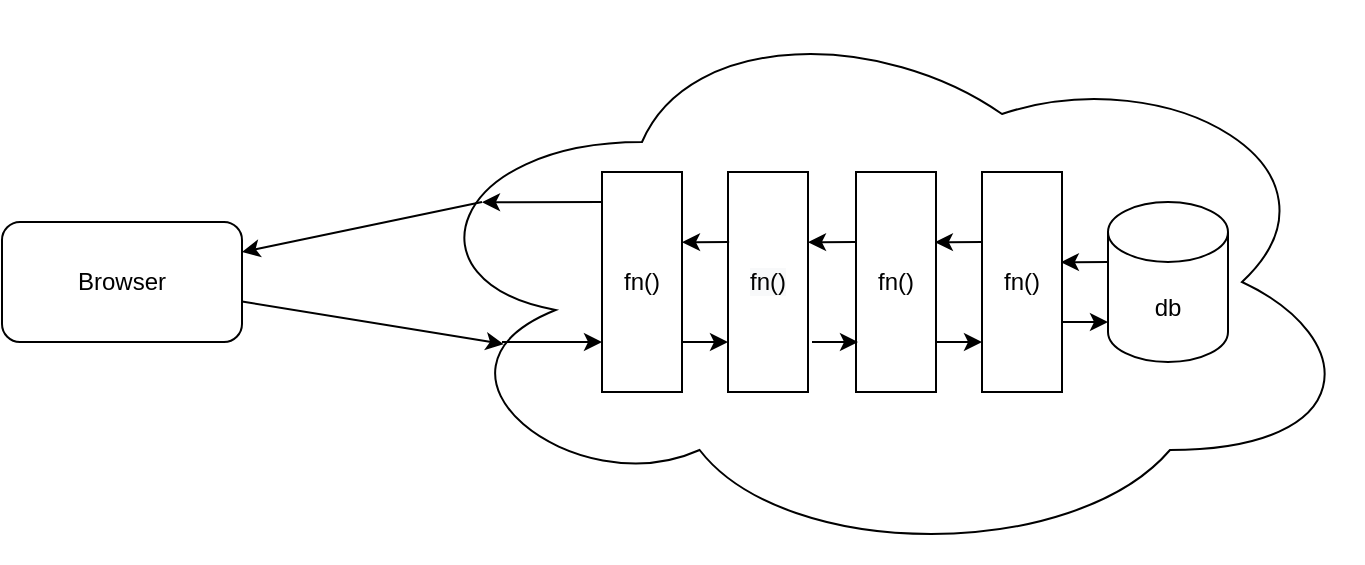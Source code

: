 <mxfile version="13.9.9" type="device"><diagram id="7LFP-eSS9ODAZ097HCJH" name="Page-1"><mxGraphModel dx="952" dy="641" grid="1" gridSize="10" guides="1" tooltips="1" connect="1" arrows="1" fold="1" page="1" pageScale="1" pageWidth="850" pageHeight="1100" math="0" shadow="0"><root><mxCell id="0"/><mxCell id="1" style="locked=1;" parent="0"/><mxCell id="KZS4CUlWBkwnj5lWzG75-1" value="" style="ellipse;shape=cloud;whiteSpace=wrap;html=1;" vertex="1" parent="1"><mxGeometry x="220" y="430" width="480" height="280" as="geometry"/></mxCell><mxCell id="KZS4CUlWBkwnj5lWzG75-3" style="rounded=0;orthogonalLoop=1;jettySize=auto;html=1;entryX=0.106;entryY=0.611;entryDx=0;entryDy=0;entryPerimeter=0;" edge="1" parent="1" source="KZS4CUlWBkwnj5lWzG75-2" target="KZS4CUlWBkwnj5lWzG75-1"><mxGeometry relative="1" as="geometry"/></mxCell><mxCell id="KZS4CUlWBkwnj5lWzG75-2" value="Browser" style="rounded=1;whiteSpace=wrap;html=1;" vertex="1" parent="1"><mxGeometry x="20" y="540" width="120" height="60" as="geometry"/></mxCell><mxCell id="KZS4CUlWBkwnj5lWzG75-4" value="" style="endArrow=classic;html=1;entryX=1;entryY=0.25;entryDx=0;entryDy=0;" edge="1" parent="1" target="KZS4CUlWBkwnj5lWzG75-2"><mxGeometry width="50" height="50" relative="1" as="geometry"><mxPoint x="260" y="530" as="sourcePoint"/><mxPoint x="450" y="450" as="targetPoint"/></mxGeometry></mxCell><mxCell id="KZS4CUlWBkwnj5lWzG75-5" value="fn()" style="rounded=0;whiteSpace=wrap;html=1;" vertex="1" parent="1"><mxGeometry x="320" y="515" width="40" height="110" as="geometry"/></mxCell><mxCell id="KZS4CUlWBkwnj5lWzG75-6" value="&lt;meta charset=&quot;utf-8&quot;&gt;&lt;span style=&quot;color: rgb(0, 0, 0); font-family: helvetica; font-size: 12px; font-style: normal; font-weight: 400; letter-spacing: normal; text-align: center; text-indent: 0px; text-transform: none; word-spacing: 0px; background-color: rgb(248, 249, 250); display: inline; float: none;&quot;&gt;fn()&lt;/span&gt;" style="rounded=0;whiteSpace=wrap;html=1;" vertex="1" parent="1"><mxGeometry x="383" y="515" width="40" height="110" as="geometry"/></mxCell><mxCell id="KZS4CUlWBkwnj5lWzG75-7" value="&lt;span&gt;fn()&lt;/span&gt;" style="rounded=0;whiteSpace=wrap;html=1;" vertex="1" parent="1"><mxGeometry x="510" y="515" width="40" height="110" as="geometry"/></mxCell><mxCell id="KZS4CUlWBkwnj5lWzG75-8" value="&lt;span&gt;fn()&lt;/span&gt;" style="rounded=0;whiteSpace=wrap;html=1;" vertex="1" parent="1"><mxGeometry x="447" y="515" width="40" height="110" as="geometry"/></mxCell><mxCell id="KZS4CUlWBkwnj5lWzG75-10" value="" style="endArrow=classic;html=1;exitX=1;exitY=0.75;exitDx=0;exitDy=0;entryX=0;entryY=0.75;entryDx=0;entryDy=0;" edge="1" parent="1"><mxGeometry width="50" height="50" relative="1" as="geometry"><mxPoint x="425.0" y="600" as="sourcePoint"/><mxPoint x="448.0" y="600" as="targetPoint"/></mxGeometry></mxCell><mxCell id="KZS4CUlWBkwnj5lWzG75-11" value="" style="endArrow=classic;html=1;exitX=1;exitY=0.75;exitDx=0;exitDy=0;entryX=0;entryY=0.75;entryDx=0;entryDy=0;" edge="1" parent="1"><mxGeometry width="50" height="50" relative="1" as="geometry"><mxPoint x="360" y="600" as="sourcePoint"/><mxPoint x="383" y="600" as="targetPoint"/></mxGeometry></mxCell><mxCell id="KZS4CUlWBkwnj5lWzG75-12" value="" style="endArrow=classic;html=1;exitX=1;exitY=0.75;exitDx=0;exitDy=0;entryX=0;entryY=0.75;entryDx=0;entryDy=0;" edge="1" parent="1"><mxGeometry width="50" height="50" relative="1" as="geometry"><mxPoint x="487" y="600" as="sourcePoint"/><mxPoint x="510" y="600" as="targetPoint"/></mxGeometry></mxCell><mxCell id="KZS4CUlWBkwnj5lWzG75-15" value="" style="endArrow=classic;html=1;exitX=1;exitY=0.75;exitDx=0;exitDy=0;entryX=0.986;entryY=0.319;entryDx=0;entryDy=0;entryPerimeter=0;" edge="1" parent="1" target="KZS4CUlWBkwnj5lWzG75-8"><mxGeometry width="50" height="50" relative="1" as="geometry"><mxPoint x="510" y="550" as="sourcePoint"/><mxPoint x="490" y="550" as="targetPoint"/></mxGeometry></mxCell><mxCell id="KZS4CUlWBkwnj5lWzG75-16" value="" style="endArrow=classic;html=1;exitX=1;exitY=0.75;exitDx=0;exitDy=0;entryX=0.986;entryY=0.319;entryDx=0;entryDy=0;entryPerimeter=0;" edge="1" parent="1"><mxGeometry width="50" height="50" relative="1" as="geometry"><mxPoint x="446.56" y="550" as="sourcePoint"/><mxPoint x="423.0" y="550.09" as="targetPoint"/></mxGeometry></mxCell><mxCell id="KZS4CUlWBkwnj5lWzG75-17" value="" style="endArrow=classic;html=1;exitX=1;exitY=0.75;exitDx=0;exitDy=0;entryX=0.986;entryY=0.319;entryDx=0;entryDy=0;entryPerimeter=0;" edge="1" parent="1"><mxGeometry width="50" height="50" relative="1" as="geometry"><mxPoint x="383.56" y="550" as="sourcePoint"/><mxPoint x="360.0" y="550.09" as="targetPoint"/></mxGeometry></mxCell><mxCell id="KZS4CUlWBkwnj5lWzG75-18" value="" style="endArrow=classic;html=1;entryX=0.986;entryY=0.319;entryDx=0;entryDy=0;entryPerimeter=0;" edge="1" parent="1"><mxGeometry width="50" height="50" relative="1" as="geometry"><mxPoint x="320" y="530" as="sourcePoint"/><mxPoint x="260.0" y="530.09" as="targetPoint"/></mxGeometry></mxCell><mxCell id="KZS4CUlWBkwnj5lWzG75-19" value="" style="endArrow=classic;html=1;" edge="1" parent="1"><mxGeometry width="50" height="50" relative="1" as="geometry"><mxPoint x="270" y="600" as="sourcePoint"/><mxPoint x="320" y="600" as="targetPoint"/></mxGeometry></mxCell><mxCell id="KZS4CUlWBkwnj5lWzG75-23" value="db" style="shape=cylinder3;whiteSpace=wrap;html=1;boundedLbl=1;backgroundOutline=1;size=15;" vertex="1" parent="1"><mxGeometry x="573" y="530" width="60" height="80" as="geometry"/></mxCell><mxCell id="KZS4CUlWBkwnj5lWzG75-24" value="" style="endArrow=classic;html=1;exitX=1;exitY=0.75;exitDx=0;exitDy=0;entryX=0;entryY=0.75;entryDx=0;entryDy=0;" edge="1" parent="1"><mxGeometry width="50" height="50" relative="1" as="geometry"><mxPoint x="550" y="590" as="sourcePoint"/><mxPoint x="573" y="590" as="targetPoint"/></mxGeometry></mxCell><mxCell id="KZS4CUlWBkwnj5lWzG75-25" value="" style="endArrow=classic;html=1;exitX=1;exitY=0.75;exitDx=0;exitDy=0;entryX=0.986;entryY=0.319;entryDx=0;entryDy=0;entryPerimeter=0;" edge="1" parent="1"><mxGeometry width="50" height="50" relative="1" as="geometry"><mxPoint x="573" y="560" as="sourcePoint"/><mxPoint x="549.44" y="560.09" as="targetPoint"/></mxGeometry></mxCell><mxCell id="KZS4CUlWBkwnj5lWzG75-84" value="req.params" parent="0" visible="0"/><mxCell id="KZS4CUlWBkwnj5lWzG75-85" value="express adds .params to the req object" style="whiteSpace=wrap;html=1;aspect=fixed;rounded=1;" vertex="1" parent="KZS4CUlWBkwnj5lWzG75-84"><mxGeometry x="180" y="747" width="150" height="150" as="geometry"/></mxCell><mxCell id="KZS4CUlWBkwnj5lWzG75-86" value="" style="shape=flexArrow;endArrow=classic;startArrow=classic;html=1;" edge="1" parent="KZS4CUlWBkwnj5lWzG75-84"><mxGeometry width="50" height="50" relative="1" as="geometry"><mxPoint x="330" y="630" as="sourcePoint"/><mxPoint x="260" y="740" as="targetPoint"/></mxGeometry></mxCell><mxCell id="KZS4CUlWBkwnj5lWzG75-26" value="static" visible="0" parent="0"/><mxCell id="KZS4CUlWBkwnj5lWzG75-27" value="" style="ellipse;shape=cloud;whiteSpace=wrap;html=1;" vertex="1" parent="KZS4CUlWBkwnj5lWzG75-26"><mxGeometry x="220" y="430" width="480" height="280" as="geometry"/></mxCell><mxCell id="KZS4CUlWBkwnj5lWzG75-28" style="rounded=0;orthogonalLoop=1;jettySize=auto;html=1;entryX=0.106;entryY=0.611;entryDx=0;entryDy=0;entryPerimeter=0;" edge="1" parent="KZS4CUlWBkwnj5lWzG75-26" source="KZS4CUlWBkwnj5lWzG75-29" target="KZS4CUlWBkwnj5lWzG75-27"><mxGeometry relative="1" as="geometry"/></mxCell><mxCell id="KZS4CUlWBkwnj5lWzG75-29" value="Browser" style="rounded=1;whiteSpace=wrap;html=1;" vertex="1" parent="KZS4CUlWBkwnj5lWzG75-26"><mxGeometry x="20" y="540" width="120" height="60" as="geometry"/></mxCell><mxCell id="KZS4CUlWBkwnj5lWzG75-30" value="" style="endArrow=classic;html=1;entryX=1;entryY=0.25;entryDx=0;entryDy=0;" edge="1" parent="KZS4CUlWBkwnj5lWzG75-26" target="KZS4CUlWBkwnj5lWzG75-29"><mxGeometry width="50" height="50" relative="1" as="geometry"><mxPoint x="260" y="530" as="sourcePoint"/><mxPoint x="450" y="450" as="targetPoint"/></mxGeometry></mxCell><mxCell id="KZS4CUlWBkwnj5lWzG75-31" value="fn()" style="rounded=0;whiteSpace=wrap;html=1;" vertex="1" parent="KZS4CUlWBkwnj5lWzG75-26"><mxGeometry x="320" y="515" width="40" height="110" as="geometry"/></mxCell><mxCell id="KZS4CUlWBkwnj5lWzG75-32" value="&lt;meta charset=&quot;utf-8&quot;&gt;&lt;span style=&quot;color: rgb(0, 0, 0); font-family: helvetica; font-size: 12px; font-style: normal; font-weight: 400; letter-spacing: normal; text-align: center; text-indent: 0px; text-transform: none; word-spacing: 0px; background-color: rgb(248, 249, 250); display: inline; float: none;&quot;&gt;fn()&lt;/span&gt;" style="rounded=0;whiteSpace=wrap;html=1;" vertex="1" parent="KZS4CUlWBkwnj5lWzG75-26"><mxGeometry x="383" y="515" width="40" height="110" as="geometry"/></mxCell><mxCell id="KZS4CUlWBkwnj5lWzG75-33" value="&lt;span&gt;fn()&lt;/span&gt;" style="rounded=0;whiteSpace=wrap;html=1;" vertex="1" parent="KZS4CUlWBkwnj5lWzG75-26"><mxGeometry x="510" y="515" width="40" height="110" as="geometry"/></mxCell><mxCell id="KZS4CUlWBkwnj5lWzG75-34" value="&lt;span&gt;fn()&lt;/span&gt;" style="rounded=0;whiteSpace=wrap;html=1;" vertex="1" parent="KZS4CUlWBkwnj5lWzG75-26"><mxGeometry x="447" y="515" width="40" height="110" as="geometry"/></mxCell><mxCell id="KZS4CUlWBkwnj5lWzG75-35" value="" style="endArrow=classic;html=1;exitX=1;exitY=0.75;exitDx=0;exitDy=0;entryX=0;entryY=0.75;entryDx=0;entryDy=0;" edge="1" parent="KZS4CUlWBkwnj5lWzG75-26"><mxGeometry width="50" height="50" relative="1" as="geometry"><mxPoint x="425.0" y="600" as="sourcePoint"/><mxPoint x="448.0" y="600" as="targetPoint"/></mxGeometry></mxCell><mxCell id="KZS4CUlWBkwnj5lWzG75-36" value="" style="endArrow=classic;html=1;exitX=1;exitY=0.75;exitDx=0;exitDy=0;entryX=0;entryY=0.75;entryDx=0;entryDy=0;" edge="1" parent="KZS4CUlWBkwnj5lWzG75-26"><mxGeometry width="50" height="50" relative="1" as="geometry"><mxPoint x="360" y="600" as="sourcePoint"/><mxPoint x="383" y="600" as="targetPoint"/></mxGeometry></mxCell><mxCell id="KZS4CUlWBkwnj5lWzG75-37" value="" style="endArrow=classic;html=1;exitX=1;exitY=0.75;exitDx=0;exitDy=0;entryX=0;entryY=0.75;entryDx=0;entryDy=0;" edge="1" parent="KZS4CUlWBkwnj5lWzG75-26"><mxGeometry width="50" height="50" relative="1" as="geometry"><mxPoint x="487" y="600" as="sourcePoint"/><mxPoint x="510" y="600" as="targetPoint"/></mxGeometry></mxCell><mxCell id="KZS4CUlWBkwnj5lWzG75-38" value="" style="endArrow=classic;html=1;exitX=1;exitY=0.75;exitDx=0;exitDy=0;entryX=0.986;entryY=0.319;entryDx=0;entryDy=0;entryPerimeter=0;" edge="1" parent="KZS4CUlWBkwnj5lWzG75-26" target="KZS4CUlWBkwnj5lWzG75-34"><mxGeometry width="50" height="50" relative="1" as="geometry"><mxPoint x="510" y="550" as="sourcePoint"/><mxPoint x="490" y="550" as="targetPoint"/></mxGeometry></mxCell><mxCell id="KZS4CUlWBkwnj5lWzG75-39" value="" style="endArrow=classic;html=1;exitX=1;exitY=0.75;exitDx=0;exitDy=0;entryX=0.986;entryY=0.319;entryDx=0;entryDy=0;entryPerimeter=0;" edge="1" parent="KZS4CUlWBkwnj5lWzG75-26"><mxGeometry width="50" height="50" relative="1" as="geometry"><mxPoint x="446.56" y="550" as="sourcePoint"/><mxPoint x="423.0" y="550.09" as="targetPoint"/></mxGeometry></mxCell><mxCell id="KZS4CUlWBkwnj5lWzG75-40" value="" style="endArrow=classic;html=1;exitX=1;exitY=0.75;exitDx=0;exitDy=0;entryX=0.986;entryY=0.319;entryDx=0;entryDy=0;entryPerimeter=0;" edge="1" parent="KZS4CUlWBkwnj5lWzG75-26"><mxGeometry width="50" height="50" relative="1" as="geometry"><mxPoint x="383.56" y="550" as="sourcePoint"/><mxPoint x="360.0" y="550.09" as="targetPoint"/></mxGeometry></mxCell><mxCell id="KZS4CUlWBkwnj5lWzG75-41" value="" style="endArrow=classic;html=1;entryX=0.986;entryY=0.319;entryDx=0;entryDy=0;entryPerimeter=0;" edge="1" parent="KZS4CUlWBkwnj5lWzG75-26"><mxGeometry width="50" height="50" relative="1" as="geometry"><mxPoint x="320" y="530" as="sourcePoint"/><mxPoint x="260.0" y="530.09" as="targetPoint"/></mxGeometry></mxCell><mxCell id="KZS4CUlWBkwnj5lWzG75-42" value="" style="endArrow=classic;html=1;" edge="1" parent="KZS4CUlWBkwnj5lWzG75-26"><mxGeometry width="50" height="50" relative="1" as="geometry"><mxPoint x="270" y="600" as="sourcePoint"/><mxPoint x="320" y="600" as="targetPoint"/></mxGeometry></mxCell><mxCell id="KZS4CUlWBkwnj5lWzG75-43" value="db" style="shape=cylinder3;whiteSpace=wrap;html=1;boundedLbl=1;backgroundOutline=1;size=15;" vertex="1" parent="KZS4CUlWBkwnj5lWzG75-26"><mxGeometry x="573" y="530" width="60" height="80" as="geometry"/></mxCell><mxCell id="KZS4CUlWBkwnj5lWzG75-44" value="" style="endArrow=classic;html=1;exitX=1;exitY=0.75;exitDx=0;exitDy=0;entryX=0;entryY=0.75;entryDx=0;entryDy=0;" edge="1" parent="KZS4CUlWBkwnj5lWzG75-26"><mxGeometry width="50" height="50" relative="1" as="geometry"><mxPoint x="550" y="590" as="sourcePoint"/><mxPoint x="573" y="590" as="targetPoint"/></mxGeometry></mxCell><mxCell id="KZS4CUlWBkwnj5lWzG75-45" value="" style="endArrow=classic;html=1;exitX=1;exitY=0.75;exitDx=0;exitDy=0;entryX=0.986;entryY=0.319;entryDx=0;entryDy=0;entryPerimeter=0;" edge="1" parent="KZS4CUlWBkwnj5lWzG75-26"><mxGeometry width="50" height="50" relative="1" as="geometry"><mxPoint x="573" y="560" as="sourcePoint"/><mxPoint x="549.44" y="560.09" as="targetPoint"/></mxGeometry></mxCell><mxCell id="KZS4CUlWBkwnj5lWzG75-46" value="GET styles.css" style="text;html=1;strokeColor=none;fillColor=none;align=center;verticalAlign=middle;whiteSpace=wrap;rounded=0;" vertex="1" parent="KZS4CUlWBkwnj5lWzG75-26"><mxGeometry x="150" y="600" width="100" height="20" as="geometry"/></mxCell><mxCell id="KZS4CUlWBkwnj5lWzG75-47" value="css" style="whiteSpace=wrap;html=1;shape=mxgraph.basic.document" vertex="1" parent="KZS4CUlWBkwnj5lWzG75-26"><mxGeometry x="170" y="480" width="40" height="50" as="geometry"/></mxCell><mxCell id="KZS4CUlWBkwnj5lWzG75-49" value="static middleware sends &lt;br&gt;response bypassing other&lt;br&gt;&lt;div&gt;&lt;span&gt;(req, res) =&amp;gt; {} functions&lt;/span&gt;&lt;/div&gt;" style="rounded=1;whiteSpace=wrap;html=1;align=right;spacingRight=5;" vertex="1" parent="KZS4CUlWBkwnj5lWzG75-26"><mxGeometry x="383" y="515" width="257" height="115" as="geometry"/></mxCell><mxCell id="KZS4CUlWBkwnj5lWzG75-48" value="css" style="whiteSpace=wrap;html=1;shape=mxgraph.basic.document" vertex="1" parent="KZS4CUlWBkwnj5lWzG75-26"><mxGeometry x="420" y="550" width="40" height="50" as="geometry"/></mxCell><mxCell id="KZS4CUlWBkwnj5lWzG75-74" value="form processing" parent="0" visible="0"/><mxCell id="KZS4CUlWBkwnj5lWzG75-75" value="POST form data" style="text;html=1;strokeColor=none;fillColor=none;align=center;verticalAlign=middle;whiteSpace=wrap;rounded=0;" vertex="1" parent="KZS4CUlWBkwnj5lWzG75-74"><mxGeometry x="150" y="600" width="90" height="20" as="geometry"/></mxCell><mxCell id="KZS4CUlWBkwnj5lWzG75-76" value="thanks!" style="whiteSpace=wrap;html=1;shape=mxgraph.basic.document;rounded=1;" vertex="1" parent="KZS4CUlWBkwnj5lWzG75-74"><mxGeometry x="165" y="450" width="60" height="80" as="geometry"/></mxCell><mxCell id="KZS4CUlWBkwnj5lWzG75-77" value="body-parser&lt;br&gt;adds form data&lt;br&gt;to new variable req.body" style="whiteSpace=wrap;html=1;aspect=fixed;rounded=1;" vertex="1" parent="KZS4CUlWBkwnj5lWzG75-74"><mxGeometry x="250" y="747" width="150" height="150" as="geometry"/></mxCell><mxCell id="KZS4CUlWBkwnj5lWzG75-78" value="" style="shape=flexArrow;endArrow=classic;startArrow=classic;html=1;" edge="1" parent="KZS4CUlWBkwnj5lWzG75-74"><mxGeometry width="50" height="50" relative="1" as="geometry"><mxPoint x="400" y="630" as="sourcePoint"/><mxPoint x="330" y="740" as="targetPoint"/></mxGeometry></mxCell><mxCell id="KZS4CUlWBkwnj5lWzG75-79" value="helmet" parent="0" visible="0"/><mxCell id="KZS4CUlWBkwnj5lWzG75-82" value="helmet&lt;br&gt;strips HTTP headers&lt;br&gt;(so hackers can't easily detect what backend you're running)" style="whiteSpace=wrap;html=1;aspect=fixed;rounded=1;" vertex="1" parent="KZS4CUlWBkwnj5lWzG75-79"><mxGeometry x="280" y="250" width="150" height="150" as="geometry"/></mxCell><mxCell id="KZS4CUlWBkwnj5lWzG75-83" value="" style="shape=flexArrow;endArrow=classic;startArrow=classic;html=1;" edge="1" parent="KZS4CUlWBkwnj5lWzG75-79"><mxGeometry width="50" height="50" relative="1" as="geometry"><mxPoint x="420" y="400" as="sourcePoint"/><mxPoint x="470" y="510" as="targetPoint"/></mxGeometry></mxCell></root></mxGraphModel></diagram></mxfile>